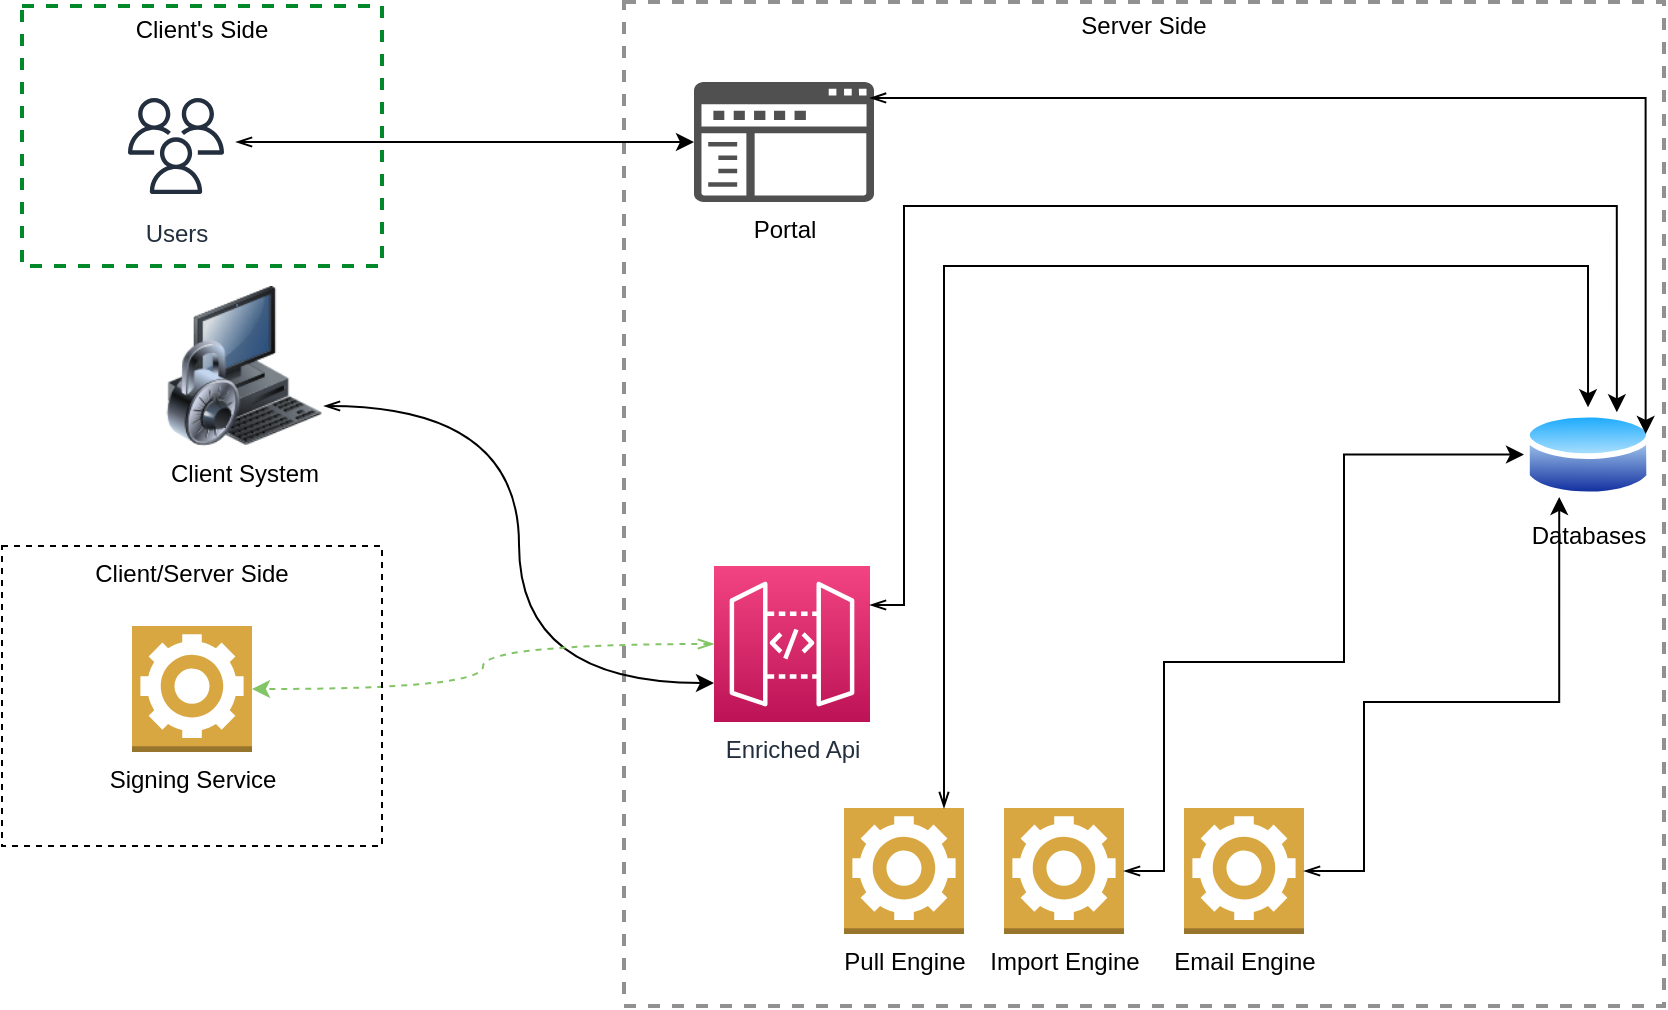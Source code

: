 <mxfile version="20.8.20" type="github">
  <diagram id="_KsFbbM1c4Vf_MlxP51w" name="Page-1">
    <mxGraphModel dx="880" dy="484" grid="1" gridSize="10" guides="1" tooltips="1" connect="1" arrows="1" fold="1" page="1" pageScale="1" pageWidth="850" pageHeight="1100" math="0" shadow="0">
      <root>
        <mxCell id="0" />
        <mxCell id="1" parent="0" />
        <mxCell id="yMU-ZAaQUFapcs6r5aY3-1" value="Client&#39;s Side" style="fontStyle=0;verticalAlign=top;align=center;spacingTop=-2;fillColor=none;rounded=0;whiteSpace=wrap;html=1;strokeColor=#00882B;strokeWidth=2;dashed=1;container=1;collapsible=0;expand=0;recursiveResize=0;" parent="1" vertex="1">
          <mxGeometry x="109" y="40" width="180" height="130" as="geometry" />
        </mxCell>
        <mxCell id="yMU-ZAaQUFapcs6r5aY3-2" value="Users" style="outlineConnect=0;fontColor=#232F3E;gradientColor=none;strokeColor=#232F3E;fillColor=#ffffff;dashed=0;verticalLabelPosition=bottom;verticalAlign=top;align=center;html=1;fontSize=12;fontStyle=0;aspect=fixed;shape=mxgraph.aws4.resourceIcon;resIcon=mxgraph.aws4.users;" parent="yMU-ZAaQUFapcs6r5aY3-1" vertex="1">
          <mxGeometry x="47" y="40" width="60" height="60" as="geometry" />
        </mxCell>
        <mxCell id="yMU-ZAaQUFapcs6r5aY3-3" value="Server Side" style="fontStyle=0;verticalAlign=top;align=center;spacingTop=-2;fillColor=none;rounded=0;whiteSpace=wrap;html=1;strokeColor=#919191;strokeWidth=2;dashed=1;container=1;collapsible=0;expand=0;recursiveResize=0;" parent="1" vertex="1">
          <mxGeometry x="410" y="38" width="520" height="502" as="geometry" />
        </mxCell>
        <mxCell id="yMU-ZAaQUFapcs6r5aY3-5" value="Portal" style="pointerEvents=1;shadow=0;dashed=0;html=1;strokeColor=none;labelPosition=center;verticalLabelPosition=bottom;verticalAlign=top;align=center;fillColor=#505050;shape=mxgraph.mscae.intune.company_portal" parent="yMU-ZAaQUFapcs6r5aY3-3" vertex="1">
          <mxGeometry x="35" y="40" width="90" height="60" as="geometry" />
        </mxCell>
        <mxCell id="yMU-ZAaQUFapcs6r5aY3-7" value="Enriched Api" style="points=[[0,0,0],[0.25,0,0],[0.5,0,0],[0.75,0,0],[1,0,0],[0,1,0],[0.25,1,0],[0.5,1,0],[0.75,1,0],[1,1,0],[0,0.25,0],[0,0.5,0],[0,0.75,0],[1,0.25,0],[1,0.5,0],[1,0.75,0]];outlineConnect=0;fontColor=#232F3E;gradientColor=#F34482;gradientDirection=north;fillColor=#BC1356;strokeColor=#ffffff;dashed=0;verticalLabelPosition=bottom;verticalAlign=top;align=center;html=1;fontSize=12;fontStyle=0;aspect=fixed;shape=mxgraph.aws4.resourceIcon;resIcon=mxgraph.aws4.api_gateway;" parent="yMU-ZAaQUFapcs6r5aY3-3" vertex="1">
          <mxGeometry x="45" y="282" width="78" height="78" as="geometry" />
        </mxCell>
        <mxCell id="yMU-ZAaQUFapcs6r5aY3-9" value="Import Engine" style="outlineConnect=0;dashed=0;verticalLabelPosition=bottom;verticalAlign=top;align=center;html=1;shape=mxgraph.aws3.worker;fillColor=#D9A741;gradientColor=none;labelBackgroundColor=none;fontColor=#000000;" parent="yMU-ZAaQUFapcs6r5aY3-3" vertex="1">
          <mxGeometry x="190" y="403" width="60" height="63" as="geometry" />
        </mxCell>
        <mxCell id="yMU-ZAaQUFapcs6r5aY3-50" style="edgeStyle=orthogonalEdgeStyle;rounded=0;orthogonalLoop=1;jettySize=auto;html=1;exitX=1;exitY=0.5;exitDx=0;exitDy=0;exitPerimeter=0;startArrow=openThin;startFill=0;entryX=0;entryY=0.5;entryDx=0;entryDy=0;" parent="yMU-ZAaQUFapcs6r5aY3-3" source="yMU-ZAaQUFapcs6r5aY3-9" target="x4FNr3anz5mZ0z94SjzF-1" edge="1">
          <mxGeometry relative="1" as="geometry">
            <mxPoint x="440" y="230" as="targetPoint" />
            <Array as="points">
              <mxPoint x="270" y="435" />
              <mxPoint x="270" y="330" />
              <mxPoint x="360" y="330" />
              <mxPoint x="360" y="226" />
            </Array>
          </mxGeometry>
        </mxCell>
        <mxCell id="yMU-ZAaQUFapcs6r5aY3-11" value="Email Engine" style="outlineConnect=0;dashed=0;verticalLabelPosition=bottom;verticalAlign=top;align=center;html=1;shape=mxgraph.aws3.worker;fillColor=#D9A741;gradientColor=none;" parent="yMU-ZAaQUFapcs6r5aY3-3" vertex="1">
          <mxGeometry x="280" y="403" width="60" height="63" as="geometry" />
        </mxCell>
        <mxCell id="yMU-ZAaQUFapcs6r5aY3-54" style="edgeStyle=orthogonalEdgeStyle;rounded=0;orthogonalLoop=1;jettySize=auto;html=1;startArrow=openThin;startFill=0;entryX=0.75;entryY=0;entryDx=0;entryDy=0;exitX=1;exitY=0.25;exitDx=0;exitDy=0;exitPerimeter=0;" parent="yMU-ZAaQUFapcs6r5aY3-3" source="yMU-ZAaQUFapcs6r5aY3-7" target="x4FNr3anz5mZ0z94SjzF-1" edge="1">
          <mxGeometry relative="1" as="geometry">
            <mxPoint x="480" y="280" as="targetPoint" />
            <Array as="points">
              <mxPoint x="140" y="302" />
              <mxPoint x="140" y="102" />
              <mxPoint x="497" y="102" />
            </Array>
          </mxGeometry>
        </mxCell>
        <mxCell id="x4FNr3anz5mZ0z94SjzF-1" value="Databases" style="aspect=fixed;perimeter=ellipsePerimeter;align=center;shadow=0;dashed=0;spacingTop=3;image;image=img/lib/active_directory/database.svg;labelBackgroundColor=none;fontColor=#000000;html=1;" parent="yMU-ZAaQUFapcs6r5aY3-3" vertex="1">
          <mxGeometry x="450" y="202.6" width="64.05" height="47.4" as="geometry" />
        </mxCell>
        <mxCell id="x4FNr3anz5mZ0z94SjzF-3" value="Pull Engine" style="outlineConnect=0;dashed=0;verticalLabelPosition=bottom;verticalAlign=top;align=center;html=1;shape=mxgraph.aws3.worker;fillColor=#D9A741;gradientColor=none;labelBackgroundColor=none;fontColor=#000000;" parent="yMU-ZAaQUFapcs6r5aY3-3" vertex="1">
          <mxGeometry x="110" y="403" width="60" height="63" as="geometry" />
        </mxCell>
        <mxCell id="x4FNr3anz5mZ0z94SjzF-5" style="edgeStyle=orthogonalEdgeStyle;rounded=0;orthogonalLoop=1;jettySize=auto;html=1;exitX=1;exitY=0.5;exitDx=0;exitDy=0;exitPerimeter=0;startArrow=openThin;startFill=0;entryX=0.25;entryY=1;entryDx=0;entryDy=0;" parent="yMU-ZAaQUFapcs6r5aY3-3" source="yMU-ZAaQUFapcs6r5aY3-11" target="x4FNr3anz5mZ0z94SjzF-1" edge="1">
          <mxGeometry relative="1" as="geometry">
            <mxPoint x="450.0" y="294.8" as="targetPoint" />
            <Array as="points">
              <mxPoint x="370" y="435" />
              <mxPoint x="370" y="350" />
              <mxPoint x="467" y="350" />
            </Array>
            <mxPoint x="340" y="250" as="sourcePoint" />
          </mxGeometry>
        </mxCell>
        <mxCell id="x4FNr3anz5mZ0z94SjzF-6" style="edgeStyle=orthogonalEdgeStyle;rounded=0;orthogonalLoop=1;jettySize=auto;html=1;startArrow=openThin;startFill=0;entryX=0.5;entryY=0;entryDx=0;entryDy=0;" parent="yMU-ZAaQUFapcs6r5aY3-3" source="x4FNr3anz5mZ0z94SjzF-3" target="x4FNr3anz5mZ0z94SjzF-1" edge="1">
          <mxGeometry relative="1" as="geometry">
            <mxPoint x="450.0" y="123.0" as="targetPoint" />
            <Array as="points">
              <mxPoint x="160" y="132" />
              <mxPoint x="482" y="132" />
            </Array>
            <mxPoint x="340" y="78.2" as="sourcePoint" />
          </mxGeometry>
        </mxCell>
        <mxCell id="x4FNr3anz5mZ0z94SjzF-15" style="edgeStyle=orthogonalEdgeStyle;rounded=0;orthogonalLoop=1;jettySize=auto;html=1;startArrow=openThin;startFill=0;entryX=1;entryY=0.25;entryDx=0;entryDy=0;exitX=0.978;exitY=0.133;exitDx=0;exitDy=0;exitPerimeter=0;" parent="yMU-ZAaQUFapcs6r5aY3-3" source="yMU-ZAaQUFapcs6r5aY3-5" target="x4FNr3anz5mZ0z94SjzF-1" edge="1">
          <mxGeometry relative="1" as="geometry">
            <mxPoint x="120" y="162" as="sourcePoint" />
            <mxPoint x="496.683" y="115.228" as="targetPoint" />
            <Array as="points">
              <mxPoint x="511" y="48" />
            </Array>
          </mxGeometry>
        </mxCell>
        <mxCell id="yMU-ZAaQUFapcs6r5aY3-68" style="edgeStyle=orthogonalEdgeStyle;curved=1;rounded=0;orthogonalLoop=1;jettySize=auto;html=1;exitX=1;exitY=0.75;exitDx=0;exitDy=0;entryX=0;entryY=0.75;entryDx=0;entryDy=0;entryPerimeter=0;startArrow=openThin;startFill=0;" parent="1" source="yMU-ZAaQUFapcs6r5aY3-34" target="yMU-ZAaQUFapcs6r5aY3-7" edge="1">
          <mxGeometry relative="1" as="geometry" />
        </mxCell>
        <mxCell id="x4FNr3anz5mZ0z94SjzF-12" style="edgeStyle=orthogonalEdgeStyle;rounded=0;orthogonalLoop=1;jettySize=auto;html=1;startArrow=openThin;startFill=0;entryX=0;entryY=0.5;entryDx=0;entryDy=0;entryPerimeter=0;" parent="1" source="yMU-ZAaQUFapcs6r5aY3-2" target="yMU-ZAaQUFapcs6r5aY3-5" edge="1">
          <mxGeometry relative="1" as="geometry">
            <mxPoint x="217" y="100" as="sourcePoint" />
            <mxPoint x="427" y="87" as="targetPoint" />
            <Array as="points">
              <mxPoint x="320" y="108" />
              <mxPoint x="320" y="108" />
            </Array>
          </mxGeometry>
        </mxCell>
        <mxCell id="yMU-ZAaQUFapcs6r5aY3-16" value="Signing Service" style="outlineConnect=0;dashed=0;verticalLabelPosition=bottom;verticalAlign=top;align=center;html=1;shape=mxgraph.aws3.worker;fillColor=#D9A741;gradientColor=none;" parent="1" vertex="1">
          <mxGeometry x="164" y="350" width="60" height="63" as="geometry" />
        </mxCell>
        <mxCell id="x4FNr3anz5mZ0z94SjzF-11" style="edgeStyle=orthogonalEdgeStyle;curved=1;rounded=0;orthogonalLoop=1;jettySize=auto;html=1;startArrow=openThin;startFill=0;strokeColor=#82c566;dashed=1;labelBackgroundColor=none;labelBorderColor=default;exitX=0;exitY=0.5;exitDx=0;exitDy=0;exitPerimeter=0;" parent="1" source="yMU-ZAaQUFapcs6r5aY3-7" target="yMU-ZAaQUFapcs6r5aY3-16" edge="1">
          <mxGeometry relative="1" as="geometry">
            <mxPoint x="650" y="568" as="targetPoint" />
            <mxPoint x="699" y="286" as="sourcePoint" />
          </mxGeometry>
        </mxCell>
        <mxCell id="x4FNr3anz5mZ0z94SjzF-14" value="Client/Server Side" style="rounded=0;whiteSpace=wrap;html=1;labelBackgroundColor=none;fillStyle=dots;fillColor=none;dashed=1;align=center;verticalAlign=top;" parent="1" vertex="1">
          <mxGeometry x="99" y="310" width="190" height="150" as="geometry" />
        </mxCell>
        <mxCell id="yMU-ZAaQUFapcs6r5aY3-34" value="Client System" style="image;html=1;image=img/lib/clip_art/computers/Secure_System_128x128.png;dashed=0;fillColor=#D9A741;" parent="1" vertex="1">
          <mxGeometry x="180" y="180" width="80" height="80" as="geometry" />
        </mxCell>
      </root>
    </mxGraphModel>
  </diagram>
</mxfile>
